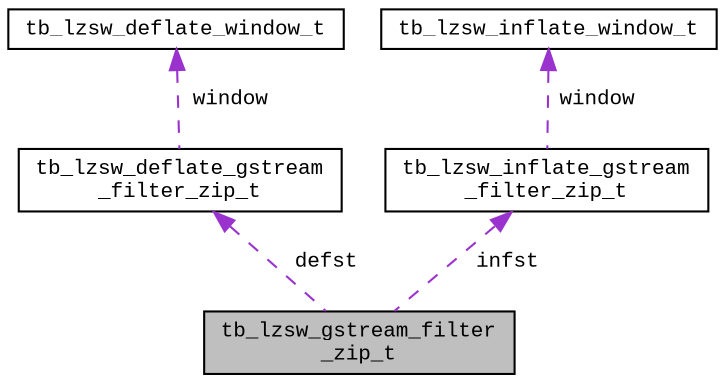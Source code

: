 digraph "tb_lzsw_gstream_filter_zip_t"
{
  edge [fontname="CourierNew",fontsize="10",labelfontname="CourierNew",labelfontsize="10"];
  node [fontname="CourierNew",fontsize="10",shape=record];
  Node1 [label="tb_lzsw_gstream_filter\l_zip_t",height=0.2,width=0.4,color="black", fillcolor="grey75", style="filled" fontcolor="black"];
  Node2 -> Node1 [dir="back",color="darkorchid3",fontsize="10",style="dashed",label=" defst" ,fontname="CourierNew"];
  Node2 [label="tb_lzsw_deflate_gstream\l_filter_zip_t",height=0.2,width=0.4,color="black", fillcolor="white", style="filled",URL="$db/dff/structtb__lzsw__deflate__gstream__filter__zip__t.html"];
  Node3 -> Node2 [dir="back",color="darkorchid3",fontsize="10",style="dashed",label=" window" ,fontname="CourierNew"];
  Node3 [label="tb_lzsw_deflate_window_t",height=0.2,width=0.4,color="black", fillcolor="white", style="filled",URL="$d2/dfb/structtb__lzsw__deflate__window__t.html"];
  Node4 -> Node1 [dir="back",color="darkorchid3",fontsize="10",style="dashed",label=" infst" ,fontname="CourierNew"];
  Node4 [label="tb_lzsw_inflate_gstream\l_filter_zip_t",height=0.2,width=0.4,color="black", fillcolor="white", style="filled",URL="$d7/d88/structtb__lzsw__inflate__gstream__filter__zip__t.html"];
  Node5 -> Node4 [dir="back",color="darkorchid3",fontsize="10",style="dashed",label=" window" ,fontname="CourierNew"];
  Node5 [label="tb_lzsw_inflate_window_t",height=0.2,width=0.4,color="black", fillcolor="white", style="filled",URL="$de/d70/structtb__lzsw__inflate__window__t.html"];
}
